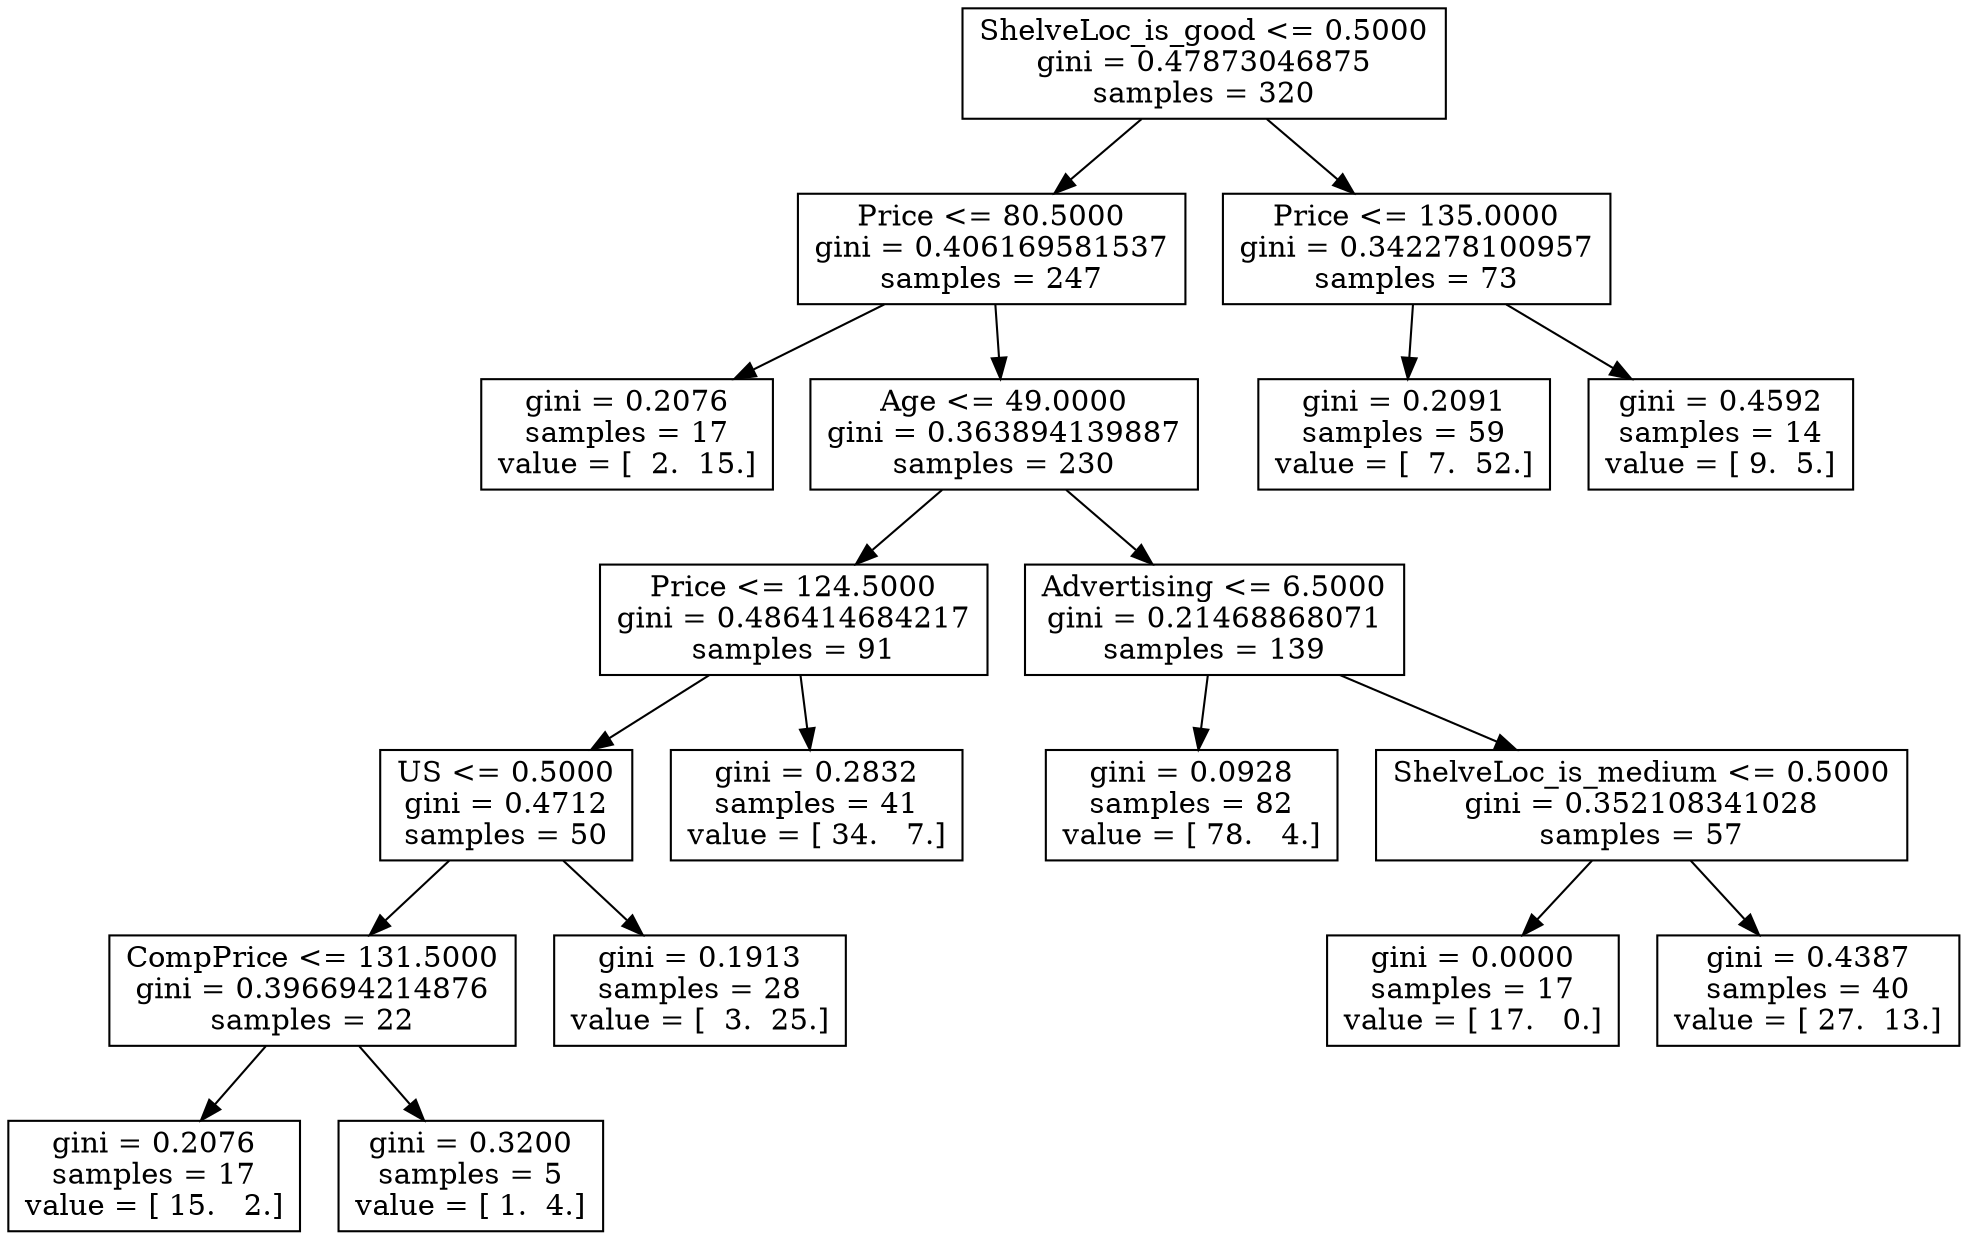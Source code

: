 digraph Tree {
0 [label="ShelveLoc_is_good <= 0.5000\ngini = 0.47873046875\nsamples = 320", shape="box"] ;
1 [label="Price <= 80.5000\ngini = 0.406169581537\nsamples = 247", shape="box"] ;
0 -> 1 ;
3 [label="gini = 0.2076\nsamples = 17\nvalue = [  2.  15.]", shape="box"] ;
1 -> 3 ;
4 [label="Age <= 49.0000\ngini = 0.363894139887\nsamples = 230", shape="box"] ;
1 -> 4 ;
5 [label="Price <= 124.5000\ngini = 0.486414684217\nsamples = 91", shape="box"] ;
4 -> 5 ;
7 [label="US <= 0.5000\ngini = 0.4712\nsamples = 50", shape="box"] ;
5 -> 7 ;
9 [label="CompPrice <= 131.5000\ngini = 0.396694214876\nsamples = 22", shape="box"] ;
7 -> 9 ;
13 [label="gini = 0.2076\nsamples = 17\nvalue = [ 15.   2.]", shape="box"] ;
9 -> 13 ;
14 [label="gini = 0.3200\nsamples = 5\nvalue = [ 1.  4.]", shape="box"] ;
9 -> 14 ;
10 [label="gini = 0.1913\nsamples = 28\nvalue = [  3.  25.]", shape="box"] ;
7 -> 10 ;
8 [label="gini = 0.2832\nsamples = 41\nvalue = [ 34.   7.]", shape="box"] ;
5 -> 8 ;
6 [label="Advertising <= 6.5000\ngini = 0.21468868071\nsamples = 139", shape="box"] ;
4 -> 6 ;
15 [label="gini = 0.0928\nsamples = 82\nvalue = [ 78.   4.]", shape="box"] ;
6 -> 15 ;
16 [label="ShelveLoc_is_medium <= 0.5000\ngini = 0.352108341028\nsamples = 57", shape="box"] ;
6 -> 16 ;
17 [label="gini = 0.0000\nsamples = 17\nvalue = [ 17.   0.]", shape="box"] ;
16 -> 17 ;
18 [label="gini = 0.4387\nsamples = 40\nvalue = [ 27.  13.]", shape="box"] ;
16 -> 18 ;
2 [label="Price <= 135.0000\ngini = 0.342278100957\nsamples = 73", shape="box"] ;
0 -> 2 ;
11 [label="gini = 0.2091\nsamples = 59\nvalue = [  7.  52.]", shape="box"] ;
2 -> 11 ;
12 [label="gini = 0.4592\nsamples = 14\nvalue = [ 9.  5.]", shape="box"] ;
2 -> 12 ;
}